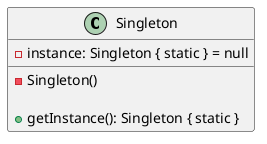 @startuml
'https://plantuml.com/class-diagram

class Singleton {
    - instance: Singleton { static } = null

    - Singleton()

    + getInstance(): Singleton { static }
}

@enduml